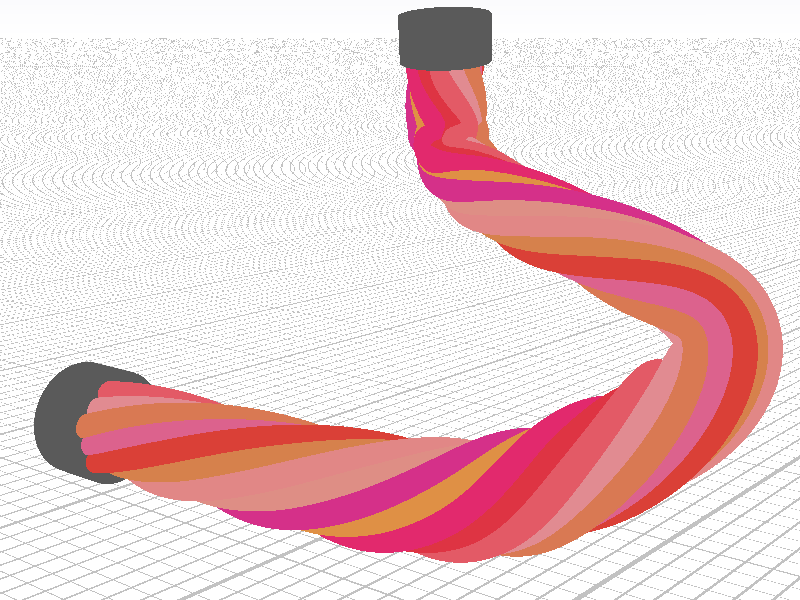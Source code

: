 // POV-Ray 3.7 Scene File "Cable_Harness_3.pov"
// author: Friedrich A. Lohmueller, Aug-2013
// email: Friedrich.Lohmueller_at_t-online.de
// homepage: http://www.f-lohmueller.de
//--------------------------------------------------------------------------
#version 3.7;
global_settings{ assumed_gamma 1.2 } 
#default{ finish{ ambient 0.1 diffuse 0.9 conserve_energy}}
//--------------------------------------------------------------------------
#include "colors.inc"
#include "textures.inc"
#include "glass.inc"
#include "metals.inc"
#include "golds.inc"
#include "stones.inc"
#include "woods.inc"
#include "shapes.inc"
#include "shapes2.inc"
#include "functions.inc"
#include "math.inc"
#include "transforms.inc"
//--------------------------------------------------------------------------------------------------------<<<<
//--------------------------------------------------------------------------------------------------------<<<<
//------------------------------------------------------------- Camera_Location, Camera_look_at, Camera_Angle
#declare Camera_Number = 1 ;
//--------------------------------------------------------------------------------------------------------<<<<
//--------------------------------------------------------------------------------------------------------<<<<
#switch ( Camera_Number )
#case (0)
  #declare Camera_Location = < 0.00, 0.50, -5.00> ;  // front view
  #declare Camera_Look_At  = < 0.00, 0.50,  0.00> ;
  #declare Camera_Angle    =   65 ;
#break
#case (1)
  #declare Camera_Location = < 4.00, 1.50, -3.00> ;  // diagonal view
  #declare Camera_Look_At  = < 1.55, 0.70,  0.00> ;
  #declare Camera_Angle    =  35 ;
#break
#case (2)
  #declare Camera_Location = < 0.00,10.00,  0+0.000> ;  // top view
  #declare Camera_Look_At  = < 0.00, 0.00,  0+0.001> ;
  #declare Camera_Angle    =  65 ;
#break
#else
  #declare Camera_Location = < 0.00, 1.00, -5.00> ;  // front view
  #declare Camera_Look_At  = < 0.00, 1.00,  0.00> ;
  #declare Camera_Angle    =  65 ;
#break
#end // of "#switch ( Camera_Number )" -----------------------------
//-------------------------------------------------------------------------------------------------------<<<<
//-------------------------------------------------------------------------------------------------------<<<<
camera{ location Camera_Location
        right    x*image_width/image_height
        angle    Camera_Angle
        look_at  Camera_Look_At
      } 
//-------------------------------------------------------------------------------------------------------<<<<
//-------------------------------------------------------------------------------------------------------<<<<

//------------------------------------------------------------------------
//------------------------------------------------------------------------
// sun -------------------------------------------------------------------
light_source{<1500,2500,-2500> color White*0.9}           // sun light
light_source{ Camera_Location  color rgb<0.9,0.9,1>*0.1}  // flash light

// sky -------------------------------------------------------------------
sky_sphere{ pigment{ gradient <0,1,0>
                     color_map{ [0   color rgb<1,1,1>         ]//White
                                [0.4 color rgb<0.14,0.14,0.56>]//~Navy
                                [0.6 color rgb<0.14,0.14,0.56>]//~Navy
                                [1.0 color rgb<1,1,1>         ]//White
                              }
                     scale 2 }
           } // end of sky_sphere
//------------------------------------------------------------------------
fog{ fog_type   2
     distance   100
     color      White *0.8 
     fog_offset 0.1
     fog_alt    3.5
     turbulence 1.8
   } //----------------

//------------------------------ the Axes --------------------------------
//------------------------------------------------------------------------
#macro Axis_( AxisLen, Dark_Texture,Light_Texture)
 union{
    cylinder { <0,-AxisLen,0>,<0,AxisLen,0>,0.05
               texture{checker texture{Dark_Texture }
                               texture{Light_Texture}
                       translate<0.1,0,0.1>}
             }
    cone{<0,AxisLen,0>,0.2,<0,AxisLen+0.7,0>,0
          texture{Dark_Texture}
         }
     } // end of union
#end // of macro "Axis()"
//------------------------------------------------------------------------
#macro AxisXYZ( AxisLenX, AxisLenY, AxisLenZ, Tex_Dark, Tex_Light)
//--------------------- drawing of 3 Axes --------------------------------
#declare Text_Rotate = <10,-45,0>;
union{
#if (AxisLenX != 0)
 object { Axis_(AxisLenX, Tex_Dark, Tex_Light)   rotate< 0,0,-90>}// x-Axis
 text   { ttf "arialbd.ttf",  "x",  0.15,  0  texture{Tex_Dark}
          rotate Text_Rotate scale 0.5 translate <AxisLenX+0.65,0.15,0> no_shadow }
#end // of #if
#if (AxisLenY != 0)
 object { Axis_(AxisLenY, Tex_Dark, Tex_Light)   rotate< 0,0,  0>}// y-Axis
 text   { ttf "arialbd.ttf",  "y",  0.15,  0  texture{Tex_Dark}
          rotate <Text_Rotate.x,0,0> scale 0.75 translate <-0.55,AxisLenY+0.20,-0.05> rotate <0,Text_Rotate.y,0> no_shadow }
#end // of #if
#if (AxisLenZ != 0)
 object { Axis_(AxisLenZ, Tex_Dark, Tex_Light)   rotate<90,0,  0>}// z-Axis
 text   { ttf "arialbd.ttf",  "z",  0.15,  0  texture{Tex_Dark}
          rotate Text_Rotate scale 0.75 translate <-0.55,0.15,AxisLenZ+0.10> no_shadow }
#end // of #if
} // end of union
#end// of macro "AxisXYZ( ... )"
//------------------------------------------------------------------------

#declare Texture_A_Dark  = texture {
                               pigment{ color rgb<1,0.45,0>}
                               finish { phong 1}
                             }
#declare Texture_A_Light = texture {
                               pigment{ color rgb<1,1,1>}
                               finish { phong 1}
                             }
//object{ AxisXYZ( 8.5, 3.0, 5, Texture_A_Dark, Texture_A_Light) scale 0.25   }
//-------------------------------------------------- end of coordinate axes


// ground -----------------------------------------------------------------
//---------------------------------<<< settings of squared plane dimensions
#declare RasterScale = 1.0;
#declare RasterHalfLine  = 0.055;
#declare RasterHalfLineZ = 0.025;
//-------------------------------------------------------------------------
#macro Raster(RScale, HLine)
       pigment{ gradient x scale RScale
                color_map{[0.000   color rgbt<1,1,1,0>*0.6]
                          [0+HLine color rgbt<1,1,1,0>*0.6]
                          [0+HLine color rgbt<1,1,1,1>]
                          [1-HLine color rgbt<1,1,1,1>]
                          [1-HLine color rgbt<1,1,1,0>*0.6]
                          [1.000   color rgbt<1,1,1,0>*0.6]} }
 #end// of Raster(RScale, HLine)-macro
//-------------------------------------------------------------------------


plane { <0,1,0>, 0    // plane with layered textures
        texture { pigment{color White*1.1}
                  finish {ambient 0.45 diffuse 0.85}}
        texture { Raster(RasterScale,RasterHalfLine*0.2 ) rotate<0,0,0> }
        texture { Raster(RasterScale,RasterHalfLineZ*0.2) rotate<0,90,0>}
        texture { Raster(RasterScale,RasterHalfLine ) rotate<0,0,0>  scale 0.1}
        texture { Raster(RasterScale,RasterHalfLineZ) rotate<0,90,0> scale 0.1}
        rotate<0,0,0>
        translate<0,-0.3,0>

      }
//------------------------------------------------ end of squared plane XZ

//--------------------------------------------------------------------------
//---------------------------- objects in scene ----------------------------
//--------------------------------------------------------------------------


// the following needs:
// #include "transforms.inc" // for Spline_Trans()
#include "rand.inc"          // for color variation


//===============================================================
// Enumerate the capacity of each valence ( sort of like the periodic chart of elements )
//===============================================================
#declare ClosePackedArray = 
array[ 7 ] {    // max wires per layer:
     1,         // One center wire
     2*(0+1+2), // 2nd layer, max.+ 6 wires surround the core
     2*(1+2+3), // 3rd layer, max.+12 wires. Totally: 19 wires
     2*(2+3+4), // 4th layer, max.+18 wires. Totally: 37 wires
     2*(3+4+5), // 5th layer, max.+24 wires. Totally: 61 wires
     2*(4+5+6), // 7th layer, max.+30 wires. Totally: 91 wires
     2*(5+6+7), // 8th layer, max.+36 wires, Totally:127 wires
};// ---------------------------------------------------------
//===============================================================


//===============================================================
//	Place wire in bundle
//	FIXME: There must be a more elegant algorithm
//===============================================================
#macro ClosePackedArrayTransform( wireNumber, Layer, WireR )

#if( Layer > 1 )
    #local K = wireNumber - ClosePackedArray[Layer-1];
#end

#switch ( Layer )
#range( 0, 1 )  #local Offset = 4*cosd(60); #local Rotate = 30*z;
#break
#case( 2 ) #if ( mod( K, Layer ) ) #local Offset = 4*cosd(60); 
           #else                   #local Offset = 2*sind(60); #end
           #local Rotate = 0*z;
#break
#case( 3 ) #if ( mod ( K, Layer ) ) #local Offset = 3.50*cosd(60);
           #else                    #local Offset = 2.25*sind(60); #end
           #local Rotate = 30*z;
#break
#case( 4 ) #if ( mod ( K, Layer ) ) #local Offset = 3.50*cosd(60);
           #else                    #local Offset = 2.25*sind(60); #end
           #local Rotate = 0*z;
#break
#case( 5 ) #if ( mod ( K, Layer ) ) #local Offset = 3.625*cosd(60);
           #else                    #local Offset = 2.250*sind(60); #end
           #local Rotate = 18*z;
#break
#else // 
  #debug "Haven't got here, yet.\n"

#end //---------------------------------------------------------

#local Translate = WireR*Offset*Layer*
                   <sind(360*(wireNumber/ClosePackedArray[Layer])), 
                    cosd(360*(wireNumber/ClosePackedArray[Layer])), 
                    0>;
//	#debug concat( VStr( Translate ) )
translate Translate
rotate Rotate
#end // end of macro "ClosePackedArrayTransform( )" -------------
//===============================================================



//===================================================================================================
// A single cross section of the harness
//===================================================================================================
#macro HarnessSegment( Conductors, WireR, NrSamples,NrTwist, Spline,  Color, VaryColor, Begin, End )
#if (  End < 1 )	#debug concat( "HarnessSegment(..,", str(Begin,3,3), ", ", str(End,3,3), ")\n" ) #end
#if ( (Begin < 0) | (End < 0) ) #error "HarnessSegment()\tEndpoint < 0\n" #end
#if ( (Begin > 1) | (End > 1) ) #error "HarnessSegment()\tEndpoint > 1\n" #end
#if (  Begin > End )            #error "HarnessSegment()\tBegin > End\n"  #end


#declare T_Cable = array[ Conductors ]//  textures of the wire strands 
#local Nr = 0;
 #while  (Nr < Conductors)
 #declare T_Cable [Nr] = 
    texture{ 
      pigment{ color ((Color+VRand_In_Box(<0,0,0>,(<1,1,1>-Color)*VaryColor,RdmB) )) }
      finish { phong 0.5 phong_size 10 reflection 0 } 
     } // end texture
  #local Nr = Nr +1; 
  #end // of loop -------------------------------------------------


#if( Conductors = 1 )
   sphere{ 0, WireR  texture {   T_Cable[ 0] } }
#else
 // Determine how many layers to make a bundle with wireCount
  #declare Iter = Conductors;
  #declare wireCount = 0;
  #declare Layer = 0;
  #declare AccumMaxLayers = 0;
  #for ( i, 0, dimension_size( ClosePackedArray, 1 ) - 1)
    #declare AccumMaxLayers = AccumMaxLayers + ClosePackedArray[i];
    #if ( AccumMaxLayers > Conductors ) #break  #end
  #end
 //----------------------------------------------------------------

#local HarnessSilhouette =
union {

 #while( (Iter) & (wireCount < ClosePackedArray[ Layer ]) )

  sphere{ 0, WireR
          scale < 1 , 1, 1.75>
          transform{ ClosePackedArrayTransform( Iter, Layer,  WireR ) }
          texture {   T_Cable[ wireCount ] }
        }  

 #declare wireCount = wireCount + 1;
 #if( wireCount = ClosePackedArray[ Layer ] )
  #declare wireCount = 0;
  #declare Layer = Layer + 1;
 #end //#if
 
 #declare Iter = Iter - 1;
 #end //#while
}// union "HarnessSilhouette"
////////////////////////////////////////////////////////////////////////////

#local HarnessTwist = 360*NrTwist; //+NrSamples;
#local Foresight = 0.1;
#local Banking = 0.5;
 #if ( End <= Begin + 1/NrSamples )
  object{ HarnessSilhouette
          Spline_Trans( Spline, Begin, y, Foresight, Banking ) 
        }
 #else
  union {
   #for ( Nr, Begin, End, 1/NrSamples )
   object{ HarnessSilhouette
           rotate Nr*HarnessTwist*z
           Spline_Trans( Spline, Nr, y, Foresight, Banking ) 
         }
   #end //#for
  } // union 
 #end// #if(End > Begin + 1/NrSamples )

#end // #if( Conductors > 1 )
#end // end of macro "HarnessSegment( )" ========================================
//===============================================================================



//===============================================================================
// Add start and end objects ---------------------------------------------///
//------------------------------------------------------------------------///
#macro CableHarness    ( Conductors, // # of wire strands in wire bundle
                    WireR,          // >0 // radius of wire
                    NrSamples,       // # of samples in spline
                    NrTwist,         // # of 360 degress turns of the bundle 

                    Spline,          // Spline name,
                    Color,           // base color of the wire
                    VaryColor,       // Vary the colors of the wire strands
                    Start,           //  Start point on spline 
                    End,             //  End point on spline

                    BeginObject,     // Object to put on beginning of spline
                    EndObject        // Object to put on end of spline
                  ) //----------
 #local Foresight = 0.001;
 #local Banking = 0.001;

union{
 object{ HarnessSegment( Conductors, WireR, NrSamples,NrTwist, Spline, Color, VaryColor, Start, End)} 

 object { BeginObject  Spline_Trans( Spline, Start, y, Foresight, Banking ) }
 object { EndObject    Spline_Trans( Spline, End, y, Foresight, Banking ) }
} 
#end //==========================================================================
//===============================================================================
//------------------------------------------------------------------------///
//------------------------------------------------------------------------///



//------------------------------------------------------------------------///



#declare Test_Spline =
  spline {
    natural_spline
   -0.25, <-1.0, 0.0, 0>,
    0.00, <-0.0, 0.0, 0>,
    0.25, < 1.7, 0.05, 0.1>,
    0.35, < 2.0, 0.15, 0.25>,
    0.60, < 2.0, 0.55, 1.2>,
    0.80, < 0.5, 0.80, 1.9>,
    1.00, < 0.2, 1.50, 2>
    1.25, < 0.3, 3.50, 1.5>
  } //----------------- 
/* 
// test spline -----  deactivate the final harness macro while testing! 
union{
 #local Nr = 0;     // start
 #local EndNr = 1; // end
 #while (Nr< EndNr) 

 sphere{ <0,0,0>,0.05
         scale<1,1,1>
     
  texture{ pigment{ color rgb <1-Nr/2,0.75+Nr/4,0>}
           finish { phong 1 }
                }
                
         translate Test_Spline(Nr)
       } // end of sphere

 #local Nr = Nr + 0.02;  // next Nr
 #end // --------------- end of loop 

translate<0,0,0>
} // end of union  --------------------------end spline test
*/

/*
#declare BeginObject =  // in z-direction
cylinder{ <0.00, 0.00, -0.80>,<0.00,0.00, 0.80>,1 
      texture { pigment{ color rgb<1.00, 1.00, 1.00>*0.05}  
                finish { phong 1 reflection{ 0.00 metallic 0.00} } 
              } // end of texture
      scale <1,1,1>*0.11 rotate<0,0,0> translate<0 ,0.005 ,0> 
    } // end of box --------------------------------------
#declare EndObject = object{BeginObject }  

//=================================================================================
object{ CableHarness( 12,// Conductors,// # of wire strands in wire bundle, max. 61
                      0.020 // WireR,  // >0 // radius of wire
                      800, // NrSamples,  // # of samples in spline
                      0, // NrTwist,  // # of 360 degress turns of the bundle 
                      Test_Spline, // Spline name, 
                      <0.7, 0, 0 >,// Color, // base color of the wire
                      0.25 , // VaryColor,   // 
                      0, // Start,//  Start point on spline 
                      1, // End,  //  End point on spline
                     
                      BeginObject,// Object to put on beginning of spline
                      EndObject,  // Object to put on end of spline
                   ) //----------
       rotate<0,0,0> 
       translate<0,0,0>
      } //
// ================================================================================


 
//=================================================================================
object{ HarnessSegment( 37 ,// Conductors, max. 61// # of wire strands in wire bundle, 
                      0.020, // WireR,  // >0 // radius of wire
                      800, // NrSamples,  // # of samples in spline
                      0, // NrTwist,  // # of 360 degress turns of the bundle 
                      Test_Spline, // Spline name, 
                      <0.5, 0, 0 >,// Color, // base color of the wire
                      0.25 , // VaryColor,   // 
                      0, // Start,//  Start point on spline 
                      1, // End,  //  End point on spline
                     
                   ) //----------
       rotate<0,0,0> 
       translate<0,0,0>    no_shadow 
      } //
// ================================================================================
*/
#declare BeginObject =  // in z-direction
cylinder{ <0.00, 0.00, -0.50>,<0.00,0.00, 0.50>,1 
      texture { pigment{ color rgb<1.00, 1.00, 1.00>*0.15}  
                finish { phong 1 reflection{ 0.00 metallic 0.00} } 
              } // end of texture
      scale <1,1,1>*0.225 rotate<0,0,0> translate<0 ,0.0 ,0> 
    } // end of box --------------------------------------
#declare EndObject = object{BeginObject }  

//=================================================================================
object{ CableHarness( 19,// Conductors,// # of wire strands in wire bundle, max. 61
                      0.040 // WireR,  // >0 // radius of wire
                      800, // NrSamples,  // # of samples in spline
                      2.5, // NrTwist,  // # of 360 degress turns of the bundle 
                      Test_Spline, // Spline name, 
                      <0.7, 0, 0 >,// Color, // base color of the wire
                      0.35 , // VaryColor,   // 
                      0, // Start,//  Start point on spline 
                      1, // End,  //  End point on spline
                     
                      BeginObject,// Object to put on beginning of spline
                      EndObject,  // Object to put on end of spline
                   ) //----------
       rotate<0,0,0> 
       translate<0,0,0>
      } //
// ================================================================================








